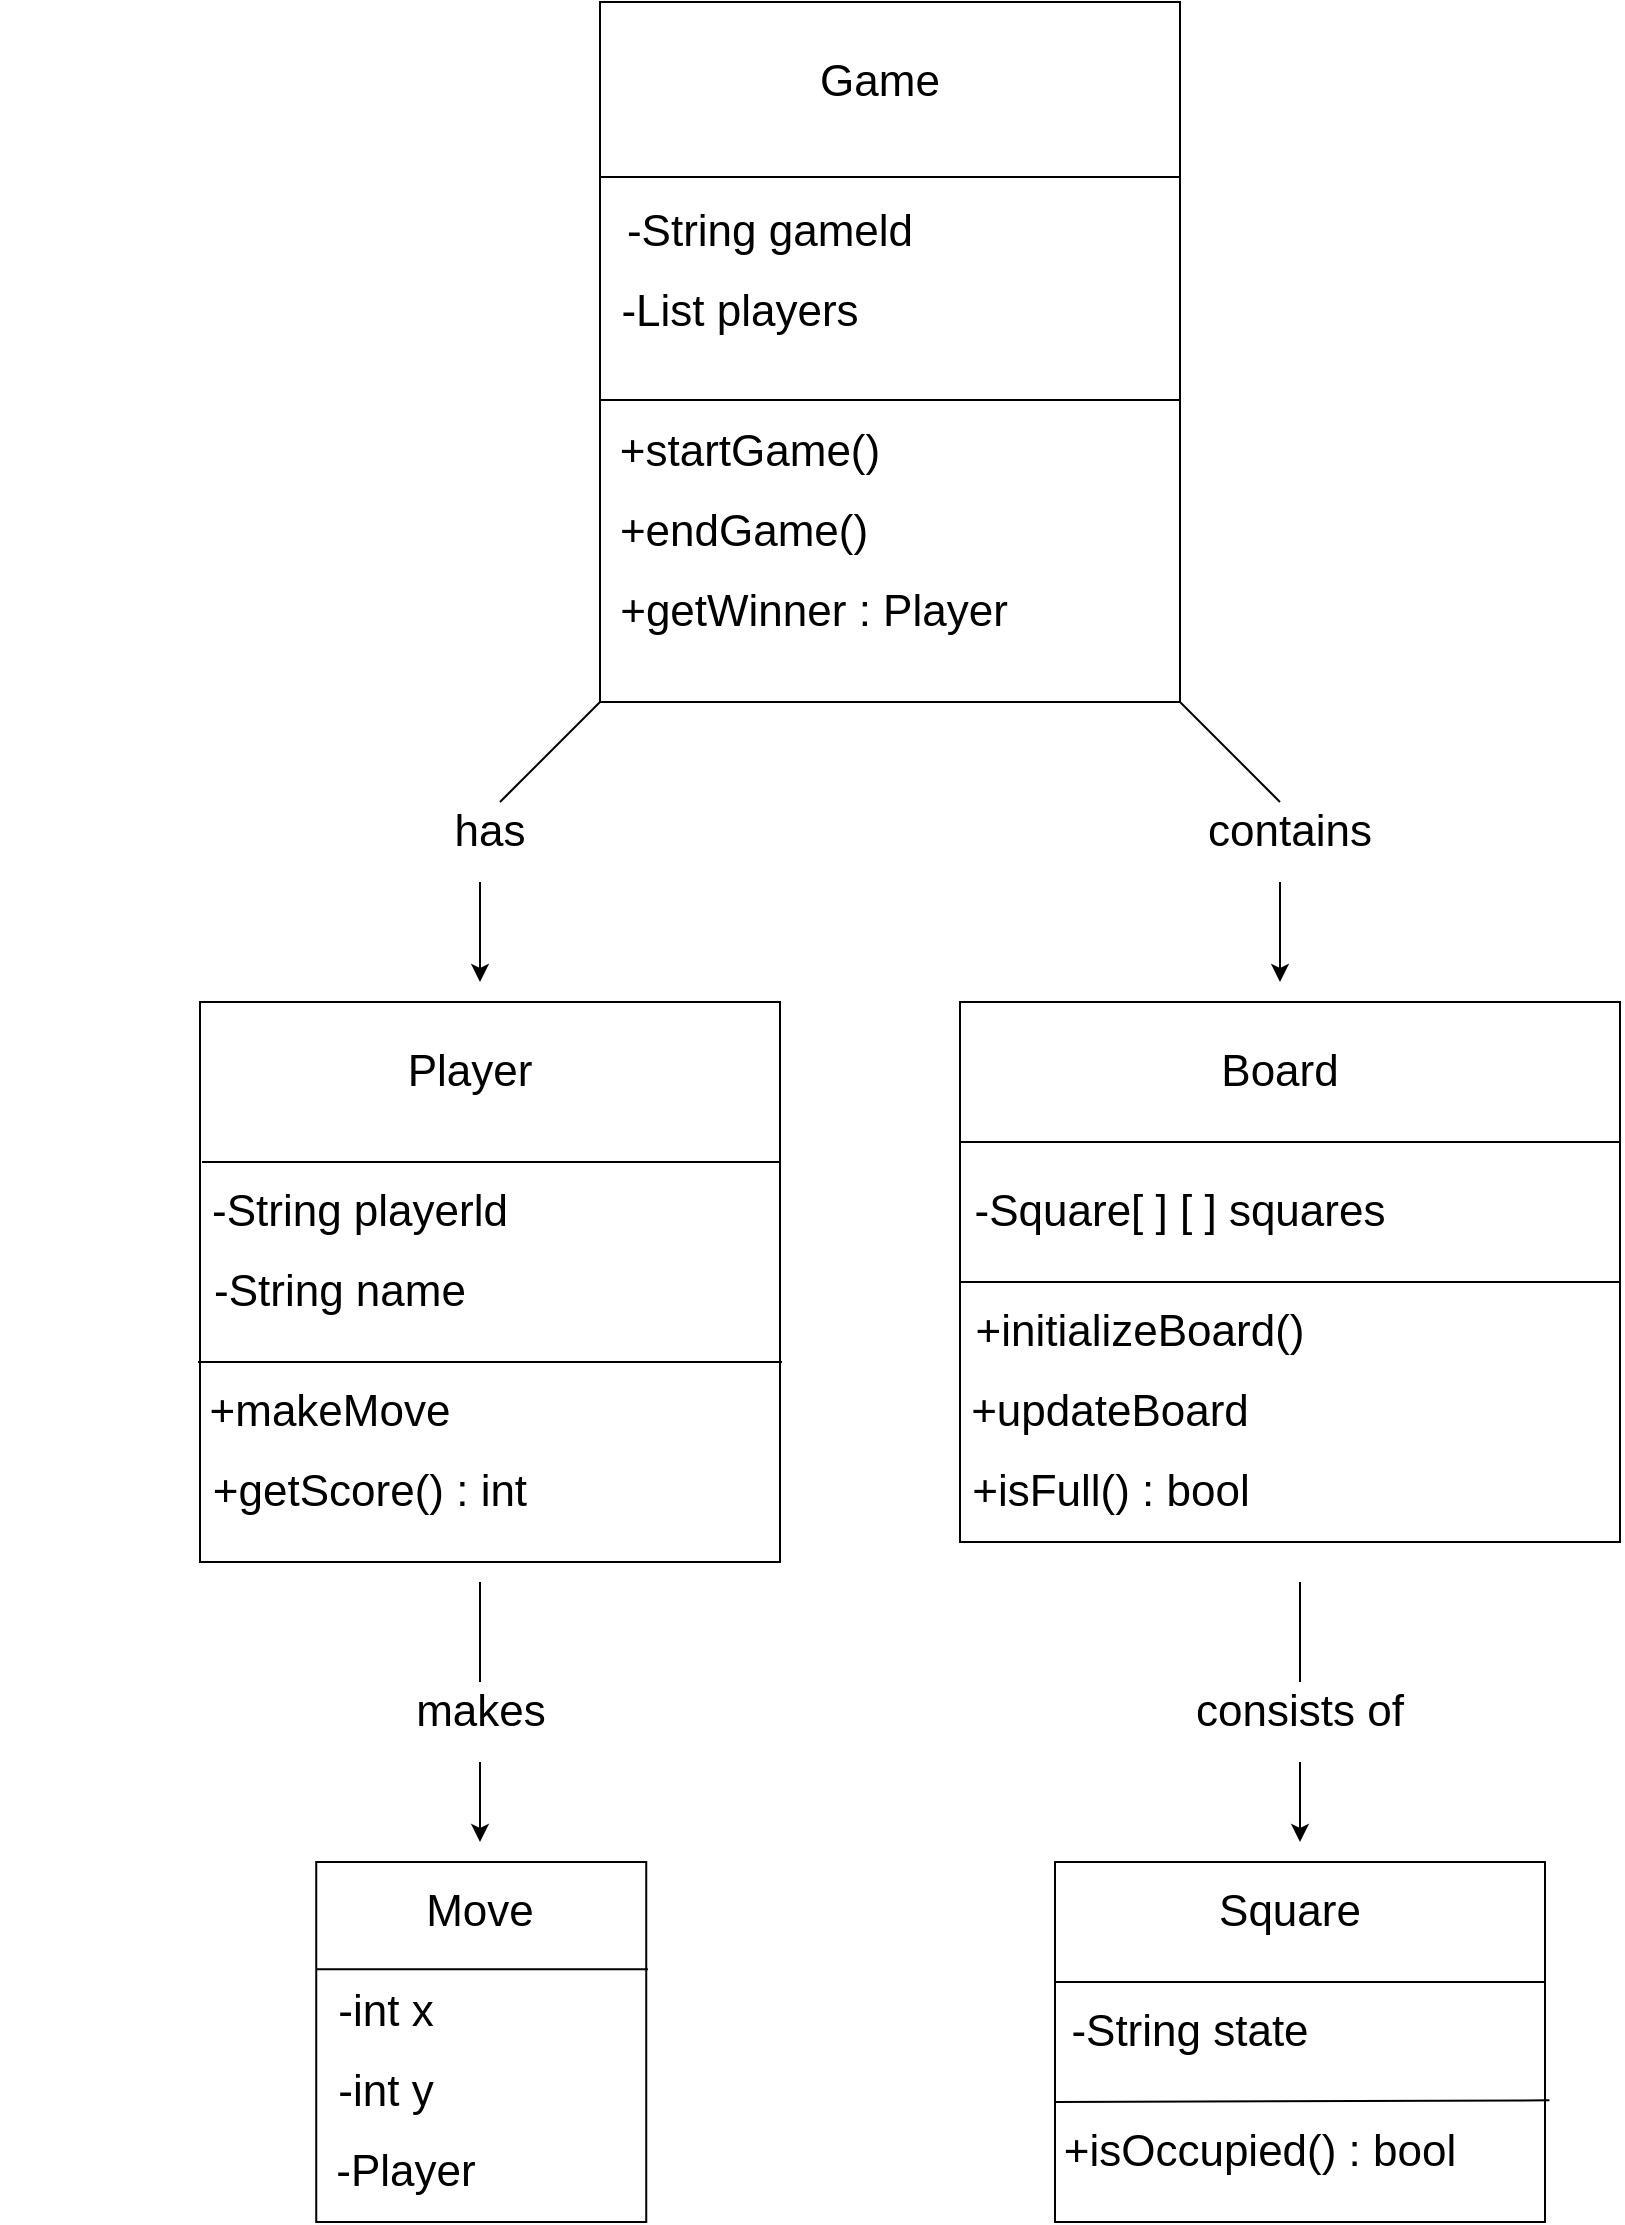 <mxfile version="24.8.3">
  <diagram name="Страница — 1" id="cEEBNCXO_071sVtuZjaE">
    <mxGraphModel dx="2342" dy="859" grid="1" gridSize="10" guides="1" tooltips="1" connect="1" arrows="1" fold="1" page="1" pageScale="1" pageWidth="827" pageHeight="1169" math="0" shadow="0">
      <root>
        <mxCell id="0" />
        <mxCell id="1" parent="0" />
        <mxCell id="hyupav42TEDSfNcGKgU3-1" value="&lt;h2&gt;&lt;br&gt;&lt;/h2&gt;" style="rounded=0;whiteSpace=wrap;html=1;fillStyle=auto;fillColor=none;strokeColor=#000000;gradientColor=#000000;" vertex="1" parent="1">
          <mxGeometry x="220" y="10" width="290" height="350" as="geometry" />
        </mxCell>
        <mxCell id="hyupav42TEDSfNcGKgU3-5" value="" style="endArrow=none;html=1;rounded=0;entryX=0;entryY=0.25;entryDx=0;entryDy=0;exitX=1;exitY=0.25;exitDx=0;exitDy=0;" edge="1" parent="1" source="hyupav42TEDSfNcGKgU3-1" target="hyupav42TEDSfNcGKgU3-1">
          <mxGeometry width="50" height="50" relative="1" as="geometry">
            <mxPoint x="364" y="120" as="sourcePoint" />
            <mxPoint x="414" y="70" as="targetPoint" />
          </mxGeometry>
        </mxCell>
        <mxCell id="hyupav42TEDSfNcGKgU3-9" value="Game" style="text;html=1;align=center;verticalAlign=middle;whiteSpace=wrap;rounded=0;fontFamily=Helvetica;fontSize=22;" vertex="1" parent="1">
          <mxGeometry x="330" y="30" width="60" height="40" as="geometry" />
        </mxCell>
        <mxCell id="hyupav42TEDSfNcGKgU3-12" value="" style="endArrow=none;html=1;rounded=0;" edge="1" parent="1">
          <mxGeometry width="50" height="50" relative="1" as="geometry">
            <mxPoint x="220" y="209" as="sourcePoint" />
            <mxPoint x="510" y="209" as="targetPoint" />
            <Array as="points" />
          </mxGeometry>
        </mxCell>
        <mxCell id="hyupav42TEDSfNcGKgU3-13" value="-String gameld" style="text;html=1;align=center;verticalAlign=middle;whiteSpace=wrap;rounded=0;fontSize=22;" vertex="1" parent="1">
          <mxGeometry x="210" y="110" width="190" height="30" as="geometry" />
        </mxCell>
        <mxCell id="hyupav42TEDSfNcGKgU3-14" value="-List players" style="text;html=1;align=center;verticalAlign=middle;whiteSpace=wrap;rounded=0;fontSize=22;" vertex="1" parent="1">
          <mxGeometry x="190" y="150" width="200" height="30" as="geometry" />
        </mxCell>
        <mxCell id="hyupav42TEDSfNcGKgU3-16" value="+startGame()" style="text;html=1;align=center;verticalAlign=middle;whiteSpace=wrap;rounded=0;fontSize=22;" vertex="1" parent="1">
          <mxGeometry x="220" y="220" width="150" height="30" as="geometry" />
        </mxCell>
        <mxCell id="hyupav42TEDSfNcGKgU3-18" value="+endGame()" style="text;html=1;align=center;verticalAlign=middle;whiteSpace=wrap;rounded=0;fontSize=22;" vertex="1" parent="1">
          <mxGeometry x="222.5" y="260" width="137.5" height="30" as="geometry" />
        </mxCell>
        <mxCell id="hyupav42TEDSfNcGKgU3-19" value="+getWinner : Player" style="text;html=1;align=center;verticalAlign=middle;whiteSpace=wrap;rounded=0;fontSize=22;" vertex="1" parent="1">
          <mxGeometry x="222.5" y="300" width="207.5" height="30" as="geometry" />
        </mxCell>
        <mxCell id="hyupav42TEDSfNcGKgU3-20" value="" style="endArrow=none;html=1;rounded=0;" edge="1" parent="1">
          <mxGeometry width="50" height="50" relative="1" as="geometry">
            <mxPoint x="170" y="410" as="sourcePoint" />
            <mxPoint x="220" y="360" as="targetPoint" />
          </mxGeometry>
        </mxCell>
        <mxCell id="hyupav42TEDSfNcGKgU3-21" value="" style="endArrow=none;html=1;rounded=0;" edge="1" parent="1">
          <mxGeometry width="50" height="50" relative="1" as="geometry">
            <mxPoint x="560" y="410" as="sourcePoint" />
            <mxPoint x="510" y="360" as="targetPoint" />
          </mxGeometry>
        </mxCell>
        <mxCell id="hyupav42TEDSfNcGKgU3-22" value="has" style="text;html=1;align=center;verticalAlign=middle;whiteSpace=wrap;rounded=0;fontSize=22;" vertex="1" parent="1">
          <mxGeometry x="130" y="410" width="70" height="30" as="geometry" />
        </mxCell>
        <mxCell id="hyupav42TEDSfNcGKgU3-23" value="contains" style="text;html=1;align=center;verticalAlign=middle;whiteSpace=wrap;rounded=0;fontSize=22;" vertex="1" parent="1">
          <mxGeometry x="500" y="410" width="130" height="30" as="geometry" />
        </mxCell>
        <mxCell id="hyupav42TEDSfNcGKgU3-25" value="" style="endArrow=classic;html=1;rounded=0;" edge="1" parent="1">
          <mxGeometry width="50" height="50" relative="1" as="geometry">
            <mxPoint x="160" y="450" as="sourcePoint" />
            <mxPoint x="160" y="500" as="targetPoint" />
          </mxGeometry>
        </mxCell>
        <mxCell id="hyupav42TEDSfNcGKgU3-26" value="" style="endArrow=classic;html=1;rounded=0;" edge="1" parent="1">
          <mxGeometry width="50" height="50" relative="1" as="geometry">
            <mxPoint x="560" y="450" as="sourcePoint" />
            <mxPoint x="560" y="500" as="targetPoint" />
          </mxGeometry>
        </mxCell>
        <mxCell id="hyupav42TEDSfNcGKgU3-27" value="" style="rounded=0;whiteSpace=wrap;html=1;fillColor=none;" vertex="1" parent="1">
          <mxGeometry x="20" y="510" width="290" height="280" as="geometry" />
        </mxCell>
        <mxCell id="hyupav42TEDSfNcGKgU3-29" value="" style="endArrow=none;html=1;rounded=0;" edge="1" parent="1">
          <mxGeometry width="50" height="50" relative="1" as="geometry">
            <mxPoint x="21" y="590" as="sourcePoint" />
            <mxPoint x="310" y="590" as="targetPoint" />
          </mxGeometry>
        </mxCell>
        <mxCell id="hyupav42TEDSfNcGKgU3-30" value="" style="endArrow=none;html=1;rounded=0;" edge="1" parent="1">
          <mxGeometry width="50" height="50" relative="1" as="geometry">
            <mxPoint x="19" y="690" as="sourcePoint" />
            <mxPoint x="311" y="690" as="targetPoint" />
          </mxGeometry>
        </mxCell>
        <mxCell id="hyupav42TEDSfNcGKgU3-31" value="Player" style="text;html=1;align=center;verticalAlign=middle;whiteSpace=wrap;rounded=0;fontSize=22;" vertex="1" parent="1">
          <mxGeometry x="100" y="530" width="110" height="30" as="geometry" />
        </mxCell>
        <mxCell id="hyupav42TEDSfNcGKgU3-32" value="-String playerld" style="text;html=1;align=center;verticalAlign=middle;whiteSpace=wrap;rounded=0;fontSize=22;" vertex="1" parent="1">
          <mxGeometry x="10" y="600" width="180" height="30" as="geometry" />
        </mxCell>
        <mxCell id="hyupav42TEDSfNcGKgU3-33" value="-String name" style="text;html=1;align=center;verticalAlign=middle;whiteSpace=wrap;rounded=0;fontSize=22;" vertex="1" parent="1">
          <mxGeometry x="20" y="640" width="140" height="30" as="geometry" />
        </mxCell>
        <mxCell id="hyupav42TEDSfNcGKgU3-35" value="+makeMove" style="text;html=1;align=center;verticalAlign=middle;whiteSpace=wrap;rounded=0;fontSize=22;" vertex="1" parent="1">
          <mxGeometry x="-80" y="700" width="330" height="30" as="geometry" />
        </mxCell>
        <mxCell id="hyupav42TEDSfNcGKgU3-37" value="+getScore() : int" style="text;html=1;align=center;verticalAlign=middle;whiteSpace=wrap;rounded=0;fontSize=22;" vertex="1" parent="1">
          <mxGeometry x="-20" y="740" width="250" height="30" as="geometry" />
        </mxCell>
        <mxCell id="hyupav42TEDSfNcGKgU3-38" value="" style="rounded=0;whiteSpace=wrap;html=1;fillColor=none;" vertex="1" parent="1">
          <mxGeometry x="400" y="510" width="330" height="270" as="geometry" />
        </mxCell>
        <mxCell id="hyupav42TEDSfNcGKgU3-39" value="" style="endArrow=none;html=1;rounded=0;" edge="1" parent="1">
          <mxGeometry width="50" height="50" relative="1" as="geometry">
            <mxPoint x="400" y="580" as="sourcePoint" />
            <mxPoint x="730" y="580" as="targetPoint" />
          </mxGeometry>
        </mxCell>
        <mxCell id="hyupav42TEDSfNcGKgU3-40" value="" style="endArrow=none;html=1;rounded=0;" edge="1" parent="1" target="hyupav42TEDSfNcGKgU3-38">
          <mxGeometry width="50" height="50" relative="1" as="geometry">
            <mxPoint x="400" y="650" as="sourcePoint" />
            <mxPoint x="450" y="600" as="targetPoint" />
            <Array as="points">
              <mxPoint x="730" y="650" />
            </Array>
          </mxGeometry>
        </mxCell>
        <mxCell id="hyupav42TEDSfNcGKgU3-43" value="Board" style="text;html=1;align=center;verticalAlign=middle;whiteSpace=wrap;rounded=0;fontSize=22;" vertex="1" parent="1">
          <mxGeometry x="460" y="530" width="200" height="30" as="geometry" />
        </mxCell>
        <mxCell id="hyupav42TEDSfNcGKgU3-44" value="-Square[ ] [ ] squares" style="text;html=1;align=center;verticalAlign=middle;whiteSpace=wrap;rounded=0;fontSize=22;" vertex="1" parent="1">
          <mxGeometry x="340" y="600" width="340" height="30" as="geometry" />
        </mxCell>
        <mxCell id="hyupav42TEDSfNcGKgU3-45" value="+initializeBoard()" style="text;html=1;align=center;verticalAlign=middle;whiteSpace=wrap;rounded=0;fontSize=22;" vertex="1" parent="1">
          <mxGeometry x="380" y="660" width="220" height="30" as="geometry" />
        </mxCell>
        <mxCell id="hyupav42TEDSfNcGKgU3-46" value="+updateBoard" style="text;html=1;align=center;verticalAlign=middle;whiteSpace=wrap;rounded=0;fontSize=22;" vertex="1" parent="1">
          <mxGeometry x="390" y="700" width="170" height="30" as="geometry" />
        </mxCell>
        <mxCell id="hyupav42TEDSfNcGKgU3-48" value="+isFull() : bool" style="text;html=1;align=center;verticalAlign=middle;whiteSpace=wrap;rounded=0;fontSize=22;" vertex="1" parent="1">
          <mxGeometry x="372.5" y="740" width="205" height="30" as="geometry" />
        </mxCell>
        <mxCell id="hyupav42TEDSfNcGKgU3-49" value="" style="endArrow=none;html=1;rounded=0;" edge="1" parent="1">
          <mxGeometry width="50" height="50" relative="1" as="geometry">
            <mxPoint x="160" y="850" as="sourcePoint" />
            <mxPoint x="160" y="800" as="targetPoint" />
          </mxGeometry>
        </mxCell>
        <mxCell id="hyupav42TEDSfNcGKgU3-50" value="makes" style="text;html=1;align=center;verticalAlign=middle;whiteSpace=wrap;rounded=0;fontSize=22;" vertex="1" parent="1">
          <mxGeometry x="111.25" y="850" width="98.75" height="30" as="geometry" />
        </mxCell>
        <mxCell id="hyupav42TEDSfNcGKgU3-51" value="" style="endArrow=classic;html=1;rounded=0;" edge="1" parent="1">
          <mxGeometry width="50" height="50" relative="1" as="geometry">
            <mxPoint x="160" y="890" as="sourcePoint" />
            <mxPoint x="160" y="930" as="targetPoint" />
          </mxGeometry>
        </mxCell>
        <mxCell id="hyupav42TEDSfNcGKgU3-53" value="" style="rounded=0;whiteSpace=wrap;html=1;fillColor=none;" vertex="1" parent="1">
          <mxGeometry x="78.12" y="940" width="165" height="180" as="geometry" />
        </mxCell>
        <mxCell id="hyupav42TEDSfNcGKgU3-54" value="" style="endArrow=none;html=1;rounded=0;exitX=0.001;exitY=0.298;exitDx=0;exitDy=0;exitPerimeter=0;entryX=1.005;entryY=0.298;entryDx=0;entryDy=0;entryPerimeter=0;" edge="1" parent="1" source="hyupav42TEDSfNcGKgU3-53" target="hyupav42TEDSfNcGKgU3-53">
          <mxGeometry width="50" height="50" relative="1" as="geometry">
            <mxPoint x="100" y="1000" as="sourcePoint" />
            <mxPoint x="240" y="1000" as="targetPoint" />
          </mxGeometry>
        </mxCell>
        <mxCell id="hyupav42TEDSfNcGKgU3-55" value="Move" style="text;html=1;align=center;verticalAlign=middle;whiteSpace=wrap;rounded=0;fontSize=22;" vertex="1" parent="1">
          <mxGeometry x="110" y="950" width="100" height="30" as="geometry" />
        </mxCell>
        <mxCell id="hyupav42TEDSfNcGKgU3-56" value="-int x" style="text;html=1;align=center;verticalAlign=middle;whiteSpace=wrap;rounded=0;fontSize=22;" vertex="1" parent="1">
          <mxGeometry x="78.12" y="1000" width="70" height="30" as="geometry" />
        </mxCell>
        <mxCell id="hyupav42TEDSfNcGKgU3-57" value="-int y" style="text;html=1;align=center;verticalAlign=middle;whiteSpace=wrap;rounded=0;fontSize=22;" vertex="1" parent="1">
          <mxGeometry x="58.12" y="1040" width="110" height="30" as="geometry" />
        </mxCell>
        <mxCell id="hyupav42TEDSfNcGKgU3-58" value="-Player" style="text;html=1;align=center;verticalAlign=middle;whiteSpace=wrap;rounded=0;fontSize=22;" vertex="1" parent="1">
          <mxGeometry x="78.12" y="1080" width="90" height="30" as="geometry" />
        </mxCell>
        <mxCell id="hyupav42TEDSfNcGKgU3-59" value="" style="endArrow=none;html=1;rounded=0;" edge="1" parent="1">
          <mxGeometry width="50" height="50" relative="1" as="geometry">
            <mxPoint x="570" y="850" as="sourcePoint" />
            <mxPoint x="570" y="800" as="targetPoint" />
          </mxGeometry>
        </mxCell>
        <mxCell id="hyupav42TEDSfNcGKgU3-60" value="consists of" style="text;html=1;align=center;verticalAlign=middle;whiteSpace=wrap;rounded=0;fontSize=22;" vertex="1" parent="1">
          <mxGeometry x="510" y="850" width="120" height="30" as="geometry" />
        </mxCell>
        <mxCell id="hyupav42TEDSfNcGKgU3-62" value="" style="endArrow=classic;html=1;rounded=0;" edge="1" parent="1">
          <mxGeometry width="50" height="50" relative="1" as="geometry">
            <mxPoint x="570" y="890" as="sourcePoint" />
            <mxPoint x="570" y="930" as="targetPoint" />
          </mxGeometry>
        </mxCell>
        <mxCell id="hyupav42TEDSfNcGKgU3-64" value="" style="rounded=0;whiteSpace=wrap;html=1;fillColor=none;" vertex="1" parent="1">
          <mxGeometry x="447.5" y="940" width="245" height="180" as="geometry" />
        </mxCell>
        <mxCell id="hyupav42TEDSfNcGKgU3-65" value="" style="endArrow=none;html=1;rounded=0;entryX=0.999;entryY=0.333;entryDx=0;entryDy=0;entryPerimeter=0;" edge="1" parent="1" target="hyupav42TEDSfNcGKgU3-64">
          <mxGeometry width="50" height="50" relative="1" as="geometry">
            <mxPoint x="447.5" y="1000" as="sourcePoint" />
            <mxPoint x="497.5" y="950" as="targetPoint" />
          </mxGeometry>
        </mxCell>
        <mxCell id="hyupav42TEDSfNcGKgU3-66" value="" style="endArrow=none;html=1;rounded=0;entryX=1.009;entryY=0.662;entryDx=0;entryDy=0;entryPerimeter=0;" edge="1" parent="1" target="hyupav42TEDSfNcGKgU3-64">
          <mxGeometry width="50" height="50" relative="1" as="geometry">
            <mxPoint x="447.5" y="1060" as="sourcePoint" />
            <mxPoint x="497.5" y="1010" as="targetPoint" />
          </mxGeometry>
        </mxCell>
        <mxCell id="hyupav42TEDSfNcGKgU3-67" value="Square" style="text;html=1;align=center;verticalAlign=middle;whiteSpace=wrap;rounded=0;fontSize=22;" vertex="1" parent="1">
          <mxGeometry x="495" y="950" width="140" height="30" as="geometry" />
        </mxCell>
        <mxCell id="hyupav42TEDSfNcGKgU3-68" value="-String state" style="text;html=1;align=center;verticalAlign=middle;whiteSpace=wrap;rounded=0;fontSize=22;" vertex="1" parent="1">
          <mxGeometry x="450" y="1010" width="130" height="30" as="geometry" />
        </mxCell>
        <mxCell id="hyupav42TEDSfNcGKgU3-69" value="+isOccupied() : bool" style="text;html=1;align=center;verticalAlign=middle;whiteSpace=wrap;rounded=0;fontSize=22;" vertex="1" parent="1">
          <mxGeometry x="440" y="1070" width="220" height="30" as="geometry" />
        </mxCell>
      </root>
    </mxGraphModel>
  </diagram>
</mxfile>
